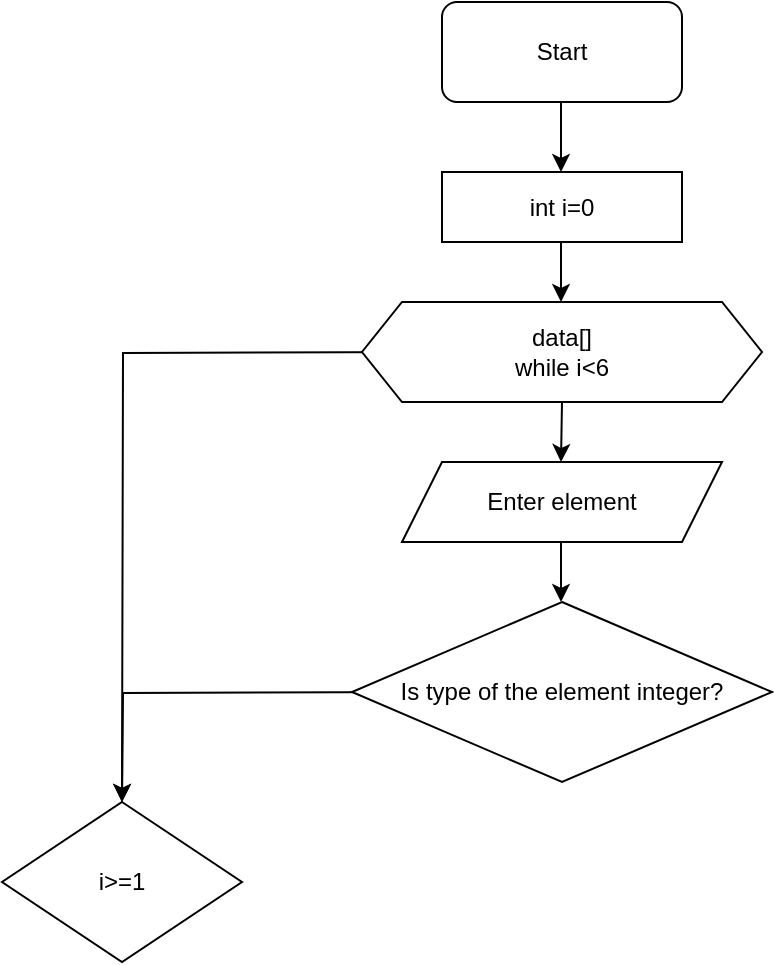<mxfile version="13.9.1" type="github">
  <diagram id="Z-b5cAyWAyKYfnYbo3Bn" name="Page-1">
    <mxGraphModel dx="1355" dy="764" grid="1" gridSize="10" guides="1" tooltips="1" connect="1" arrows="1" fold="1" page="1" pageScale="1" pageWidth="827" pageHeight="1169" math="0" shadow="0">
      <root>
        <mxCell id="0" />
        <mxCell id="1" parent="0" />
        <mxCell id="ooC6lOKoOg2Yj1UFIcr8-2" value="Start" style="rounded=1;whiteSpace=wrap;html=1;strokeColor=#000000;" parent="1" vertex="1">
          <mxGeometry x="320" y="50" width="120" height="50" as="geometry" />
        </mxCell>
        <mxCell id="ooC6lOKoOg2Yj1UFIcr8-4" value="" style="endArrow=classic;html=1;" parent="1" edge="1">
          <mxGeometry width="50" height="50" relative="1" as="geometry">
            <mxPoint x="379.5" y="115" as="sourcePoint" />
            <mxPoint x="379.5" y="135" as="targetPoint" />
            <Array as="points">
              <mxPoint x="379.5" y="95" />
            </Array>
          </mxGeometry>
        </mxCell>
        <mxCell id="KGL0aR0b3lEQFyuyE3_W-6" style="edgeStyle=orthogonalEdgeStyle;rounded=0;orthogonalLoop=1;jettySize=auto;html=1;" edge="1" parent="1">
          <mxGeometry relative="1" as="geometry">
            <mxPoint x="160" y="450" as="targetPoint" />
            <mxPoint x="320" y="225" as="sourcePoint" />
          </mxGeometry>
        </mxCell>
        <mxCell id="ooC6lOKoOg2Yj1UFIcr8-5" value="&lt;div&gt;&lt;br&gt;&lt;/div&gt;&lt;div&gt;data[]&lt;/div&gt;&lt;div&gt;while i&amp;lt;6&lt;br&gt;&lt;/div&gt;&lt;div&gt;&lt;br&gt;&lt;/div&gt;" style="shape=hexagon;perimeter=hexagonPerimeter2;whiteSpace=wrap;html=1;fixedSize=1;strokeColor=#000000;size=20;align=center;spacing=2;labelPosition=center;verticalLabelPosition=middle;verticalAlign=middle;" parent="1" vertex="1">
          <mxGeometry x="280" y="200" width="200" height="50" as="geometry" />
        </mxCell>
        <mxCell id="ooC6lOKoOg2Yj1UFIcr8-6" value="int i=0" style="rounded=0;whiteSpace=wrap;html=1;strokeColor=#000000;" parent="1" vertex="1">
          <mxGeometry x="320" y="135" width="120" height="35" as="geometry" />
        </mxCell>
        <mxCell id="ooC6lOKoOg2Yj1UFIcr8-10" value="" style="endArrow=classic;html=1;" parent="1" edge="1">
          <mxGeometry width="50" height="50" relative="1" as="geometry">
            <mxPoint x="379.5" y="170" as="sourcePoint" />
            <mxPoint x="379.5" y="200" as="targetPoint" />
            <Array as="points">
              <mxPoint x="379.5" y="200" />
            </Array>
          </mxGeometry>
        </mxCell>
        <mxCell id="ooC6lOKoOg2Yj1UFIcr8-11" value="Enter element" style="shape=parallelogram;perimeter=parallelogramPerimeter;whiteSpace=wrap;html=1;fixedSize=1;strokeColor=#000000;" parent="1" vertex="1">
          <mxGeometry x="300" y="280" width="160" height="40" as="geometry" />
        </mxCell>
        <mxCell id="ooC6lOKoOg2Yj1UFIcr8-13" value="" style="endArrow=classic;html=1;" parent="1" edge="1">
          <mxGeometry width="50" height="50" relative="1" as="geometry">
            <mxPoint x="380" y="250" as="sourcePoint" />
            <mxPoint x="379.5" y="280" as="targetPoint" />
          </mxGeometry>
        </mxCell>
        <mxCell id="KGL0aR0b3lEQFyuyE3_W-3" style="edgeStyle=orthogonalEdgeStyle;rounded=0;orthogonalLoop=1;jettySize=auto;html=1;" edge="1" parent="1">
          <mxGeometry relative="1" as="geometry">
            <mxPoint x="160" y="450" as="targetPoint" />
            <mxPoint x="315" y="395" as="sourcePoint" />
          </mxGeometry>
        </mxCell>
        <mxCell id="ooC6lOKoOg2Yj1UFIcr8-15" value="Is type of the element integer?" style="rhombus;whiteSpace=wrap;html=1;strokeColor=#000000;" parent="1" vertex="1">
          <mxGeometry x="275" y="350" width="210" height="90" as="geometry" />
        </mxCell>
        <mxCell id="ooC6lOKoOg2Yj1UFIcr8-17" value="" style="endArrow=classic;html=1;" parent="1" edge="1">
          <mxGeometry width="50" height="50" relative="1" as="geometry">
            <mxPoint x="379.5" y="320" as="sourcePoint" />
            <mxPoint x="379.5" y="350" as="targetPoint" />
          </mxGeometry>
        </mxCell>
        <mxCell id="KGL0aR0b3lEQFyuyE3_W-7" value="i&amp;gt;=1" style="rhombus;whiteSpace=wrap;html=1;align=center;" vertex="1" parent="1">
          <mxGeometry x="100" y="450" width="120" height="80" as="geometry" />
        </mxCell>
      </root>
    </mxGraphModel>
  </diagram>
</mxfile>
